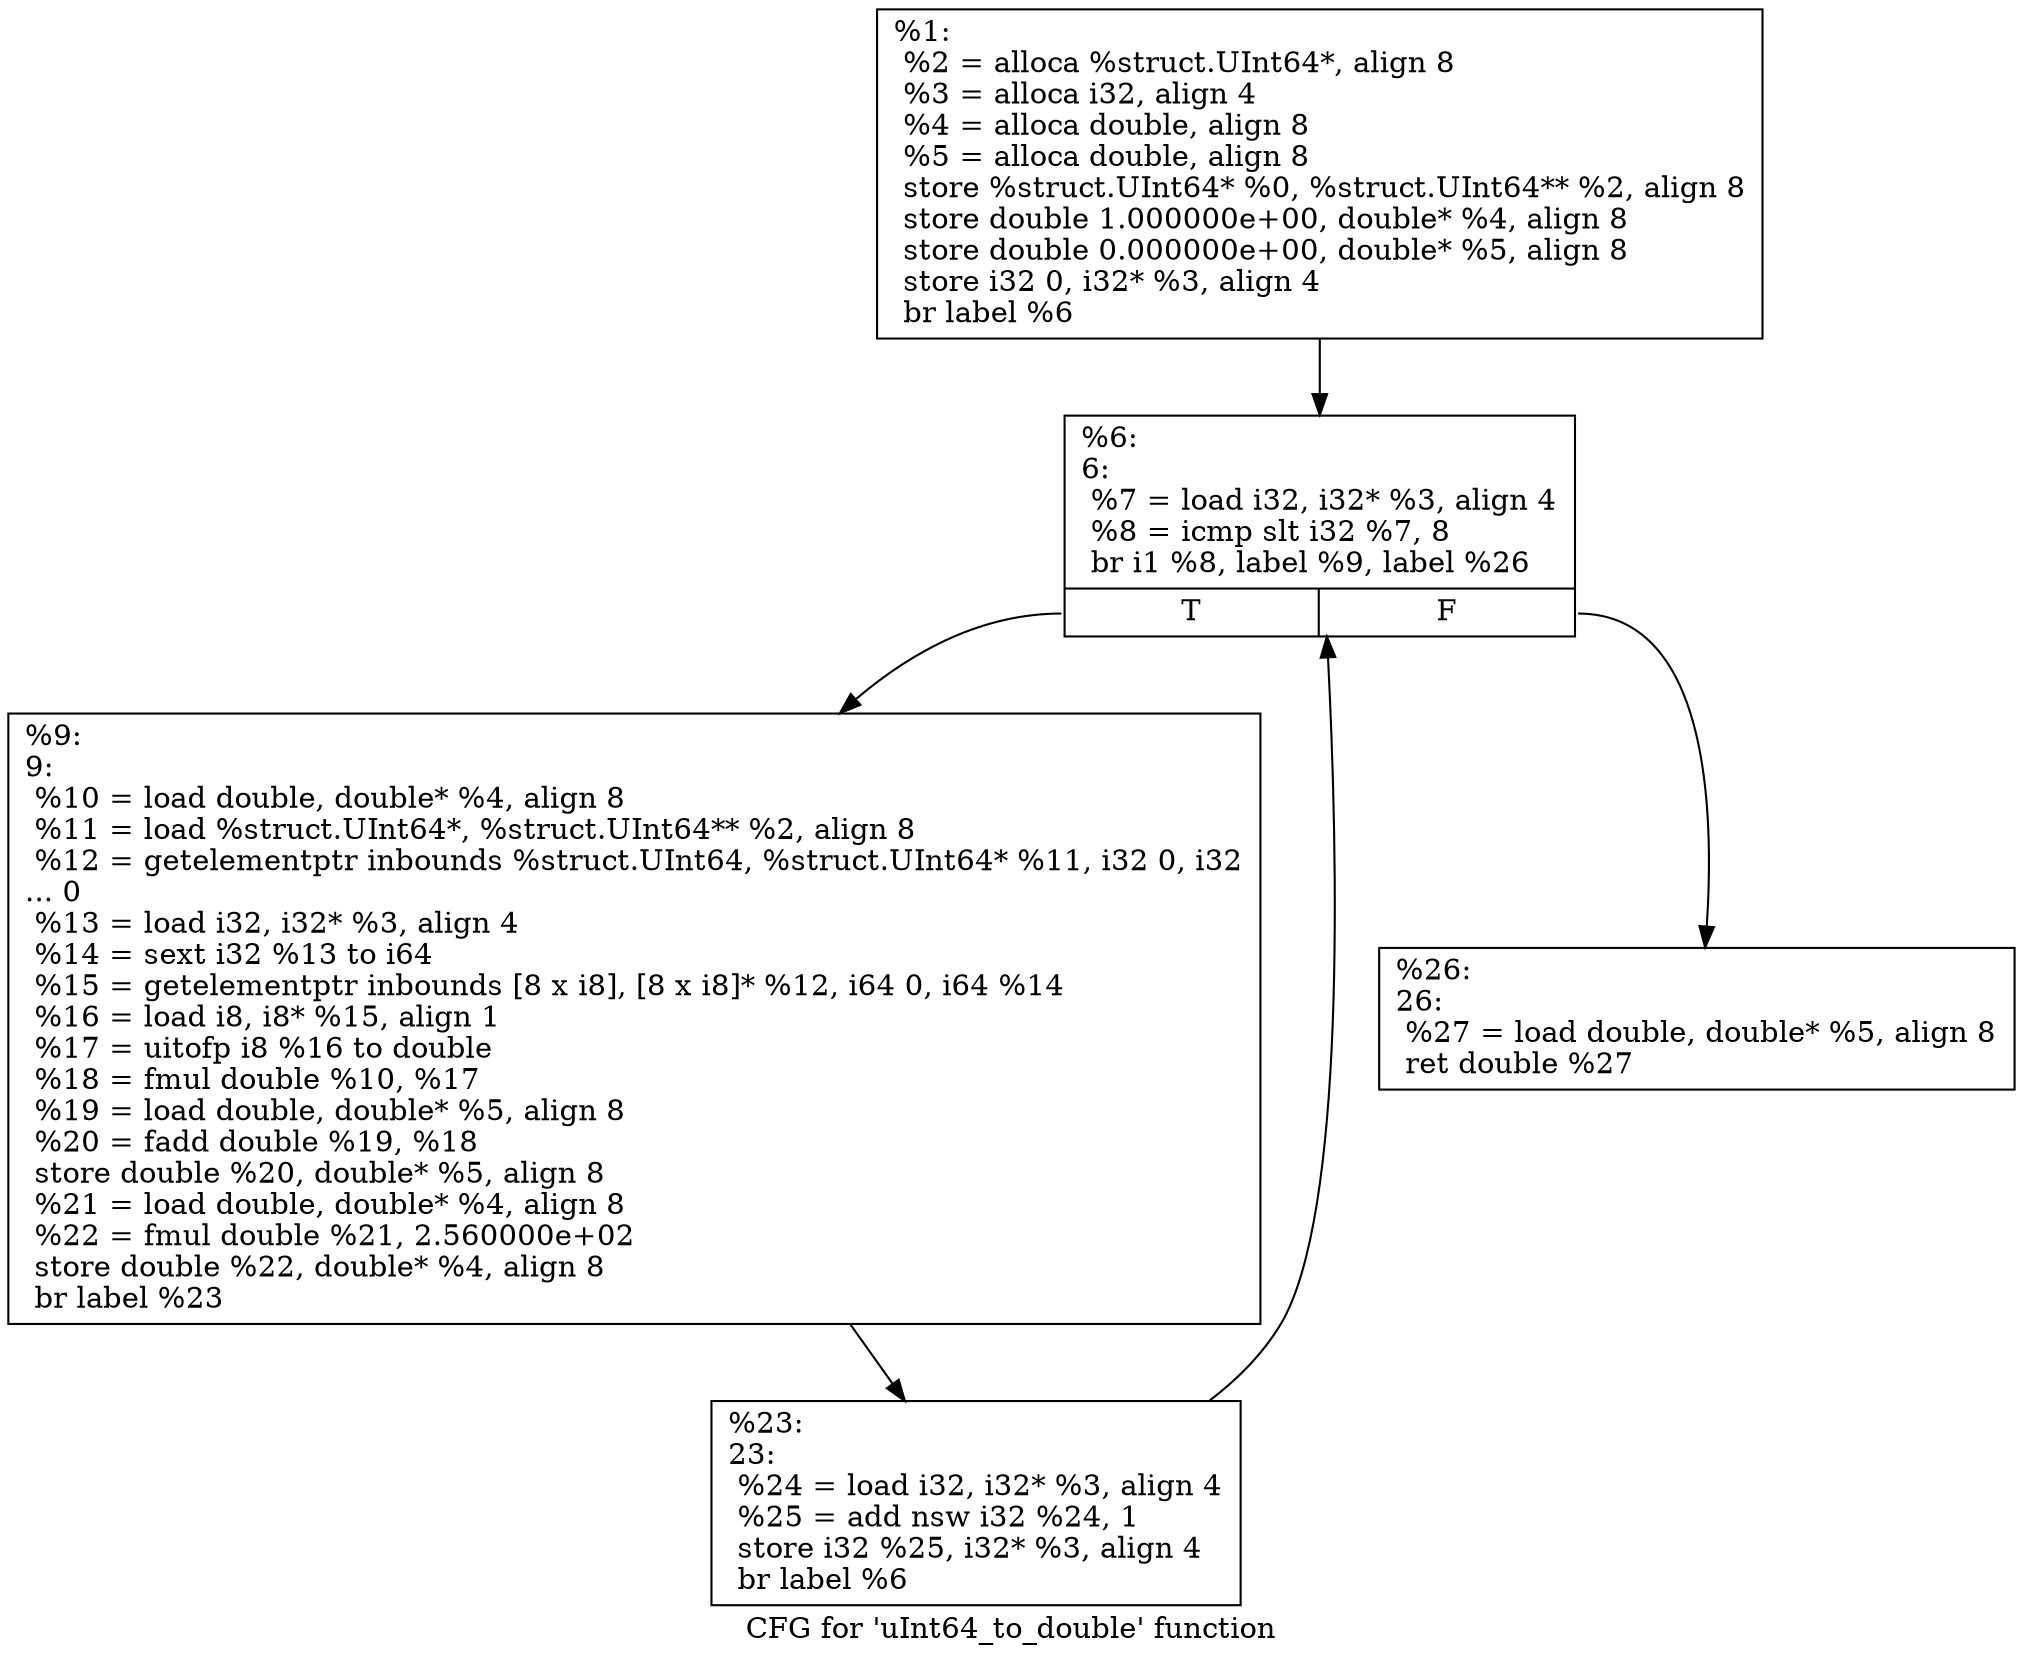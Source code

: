 digraph "CFG for 'uInt64_to_double' function" {
	label="CFG for 'uInt64_to_double' function";

	Node0x129a190 [shape=record,label="{%1:\l  %2 = alloca %struct.UInt64*, align 8\l  %3 = alloca i32, align 4\l  %4 = alloca double, align 8\l  %5 = alloca double, align 8\l  store %struct.UInt64* %0, %struct.UInt64** %2, align 8\l  store double 1.000000e+00, double* %4, align 8\l  store double 0.000000e+00, double* %5, align 8\l  store i32 0, i32* %3, align 4\l  br label %6\l}"];
	Node0x129a190 -> Node0x129a590;
	Node0x129a590 [shape=record,label="{%6:\l6:                                                \l  %7 = load i32, i32* %3, align 4\l  %8 = icmp slt i32 %7, 8\l  br i1 %8, label %9, label %26\l|{<s0>T|<s1>F}}"];
	Node0x129a590:s0 -> Node0x129a2e0;
	Node0x129a590:s1 -> Node0x129a750;
	Node0x129a2e0 [shape=record,label="{%9:\l9:                                                \l  %10 = load double, double* %4, align 8\l  %11 = load %struct.UInt64*, %struct.UInt64** %2, align 8\l  %12 = getelementptr inbounds %struct.UInt64, %struct.UInt64* %11, i32 0, i32\l... 0\l  %13 = load i32, i32* %3, align 4\l  %14 = sext i32 %13 to i64\l  %15 = getelementptr inbounds [8 x i8], [8 x i8]* %12, i64 0, i64 %14\l  %16 = load i8, i8* %15, align 1\l  %17 = uitofp i8 %16 to double\l  %18 = fmul double %10, %17\l  %19 = load double, double* %5, align 8\l  %20 = fadd double %19, %18\l  store double %20, double* %5, align 8\l  %21 = load double, double* %4, align 8\l  %22 = fmul double %21, 2.560000e+02\l  store double %22, double* %4, align 8\l  br label %23\l}"];
	Node0x129a2e0 -> Node0x129af00;
	Node0x129af00 [shape=record,label="{%23:\l23:                                               \l  %24 = load i32, i32* %3, align 4\l  %25 = add nsw i32 %24, 1\l  store i32 %25, i32* %3, align 4\l  br label %6\l}"];
	Node0x129af00 -> Node0x129a590;
	Node0x129a750 [shape=record,label="{%26:\l26:                                               \l  %27 = load double, double* %5, align 8\l  ret double %27\l}"];
}
